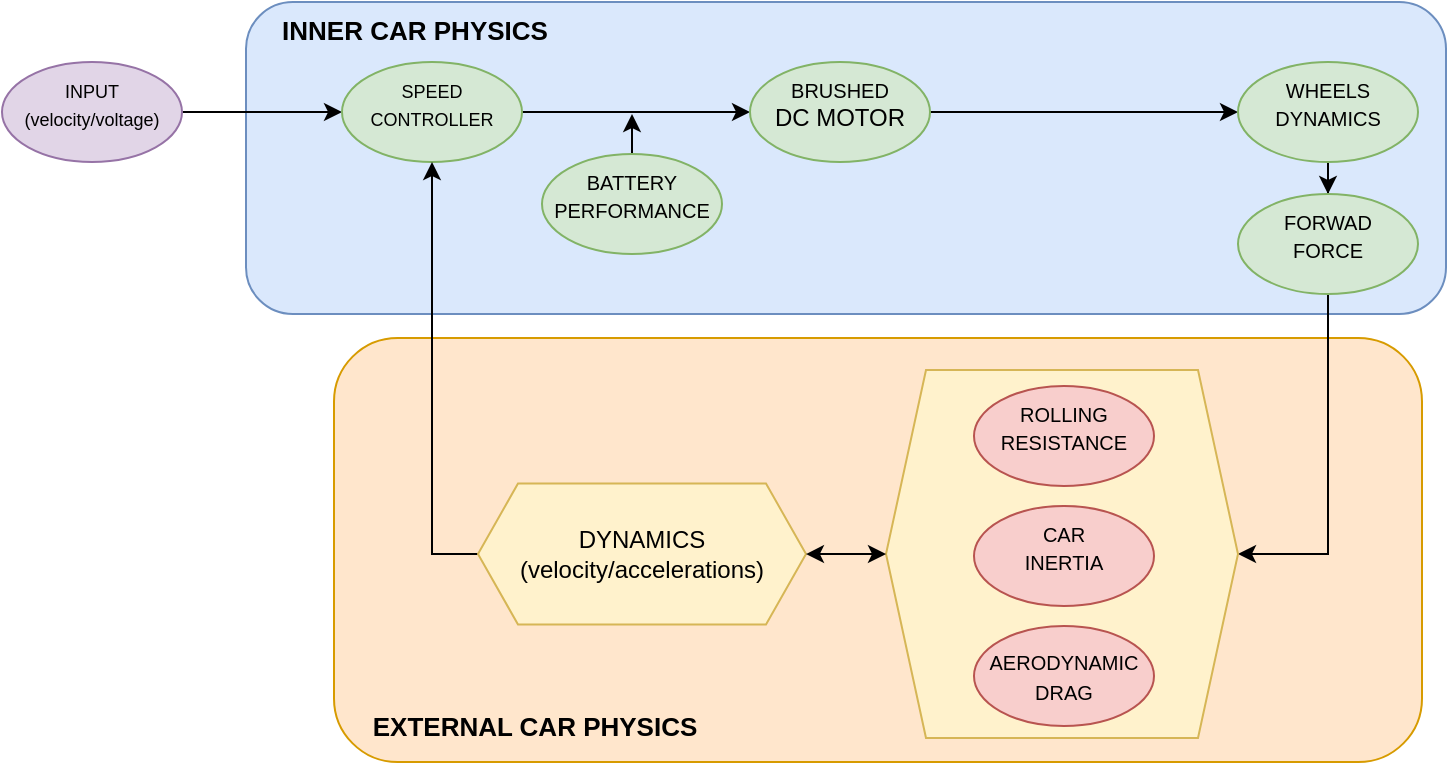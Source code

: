 <mxfile version="14.6.0" type="device"><diagram id="XnEJt4nSWvzmzBYOTluy" name="Page-1"><mxGraphModel dx="981" dy="532" grid="0" gridSize="4" guides="1" tooltips="1" connect="1" arrows="1" fold="1" page="1" pageScale="1" pageWidth="827" pageHeight="1169" math="0" shadow="0"><root><mxCell id="0"/><mxCell id="1" parent="0"/><mxCell id="Yaz3K5jctoMA3SN4-puK-25" value="" style="rounded=1;whiteSpace=wrap;html=1;fillColor=#ffe6cc;strokeColor=#d79b00;" vertex="1" parent="1"><mxGeometry x="196" y="288" width="544" height="212" as="geometry"/></mxCell><mxCell id="Yaz3K5jctoMA3SN4-puK-1" value="" style="rounded=1;whiteSpace=wrap;html=1;noLabel=0;movableLabel=0;labelPadding=0;fillColor=#dae8fc;strokeColor=#6c8ebf;" vertex="1" parent="1"><mxGeometry x="152" y="120" width="600" height="156" as="geometry"/></mxCell><mxCell id="Yaz3K5jctoMA3SN4-puK-4" value="" style="edgeStyle=orthogonalEdgeStyle;rounded=0;orthogonalLoop=1;jettySize=auto;html=1;" edge="1" parent="1" source="Yaz3K5jctoMA3SN4-puK-2" target="Yaz3K5jctoMA3SN4-puK-3"><mxGeometry relative="1" as="geometry"/></mxCell><mxCell id="Yaz3K5jctoMA3SN4-puK-2" value="&lt;font style=&quot;font-size: 9px&quot;&gt;INPUT&lt;br&gt;(velocity/voltage)&lt;/font&gt;" style="ellipse;whiteSpace=wrap;html=1;verticalAlign=top;fillColor=#e1d5e7;strokeColor=#9673a6;" vertex="1" parent="1"><mxGeometry x="30" y="150" width="90" height="50" as="geometry"/></mxCell><mxCell id="Yaz3K5jctoMA3SN4-puK-6" value="" style="edgeStyle=orthogonalEdgeStyle;rounded=0;orthogonalLoop=1;jettySize=auto;html=1;" edge="1" parent="1" source="Yaz3K5jctoMA3SN4-puK-3" target="Yaz3K5jctoMA3SN4-puK-5"><mxGeometry relative="1" as="geometry"/></mxCell><mxCell id="Yaz3K5jctoMA3SN4-puK-3" value="&lt;font style=&quot;font-size: 9px&quot;&gt;SPEED&lt;br&gt;CONTROLLER&lt;/font&gt;" style="ellipse;whiteSpace=wrap;html=1;verticalAlign=top;fillColor=#d5e8d4;strokeColor=#82b366;" vertex="1" parent="1"><mxGeometry x="200" y="150" width="90" height="50" as="geometry"/></mxCell><mxCell id="Yaz3K5jctoMA3SN4-puK-8" value="" style="edgeStyle=orthogonalEdgeStyle;rounded=0;orthogonalLoop=1;jettySize=auto;html=1;" edge="1" parent="1" source="Yaz3K5jctoMA3SN4-puK-5" target="Yaz3K5jctoMA3SN4-puK-7"><mxGeometry relative="1" as="geometry"/></mxCell><mxCell id="Yaz3K5jctoMA3SN4-puK-5" value="&lt;font size=&quot;1&quot;&gt;BRUSHED&lt;br&gt;&lt;/font&gt;DC MOTOR" style="ellipse;whiteSpace=wrap;html=1;verticalAlign=top;fillColor=#d5e8d4;strokeColor=#82b366;" vertex="1" parent="1"><mxGeometry x="404" y="150" width="90" height="50" as="geometry"/></mxCell><mxCell id="Yaz3K5jctoMA3SN4-puK-10" value="" style="edgeStyle=orthogonalEdgeStyle;rounded=0;orthogonalLoop=1;jettySize=auto;html=1;" edge="1" parent="1" source="Yaz3K5jctoMA3SN4-puK-7" target="Yaz3K5jctoMA3SN4-puK-9"><mxGeometry relative="1" as="geometry"/></mxCell><mxCell id="Yaz3K5jctoMA3SN4-puK-7" value="&lt;font size=&quot;1&quot;&gt;WHEELS&lt;br&gt;DYNAMICS&lt;br&gt;&lt;/font&gt;" style="ellipse;whiteSpace=wrap;html=1;verticalAlign=top;fillColor=#d5e8d4;strokeColor=#82b366;" vertex="1" parent="1"><mxGeometry x="648" y="150" width="90" height="50" as="geometry"/></mxCell><mxCell id="Yaz3K5jctoMA3SN4-puK-23" style="edgeStyle=orthogonalEdgeStyle;rounded=0;orthogonalLoop=1;jettySize=auto;html=1;entryX=1;entryY=0.5;entryDx=0;entryDy=0;startArrow=none;startFill=0;" edge="1" parent="1" source="Yaz3K5jctoMA3SN4-puK-9" target="Yaz3K5jctoMA3SN4-puK-18"><mxGeometry relative="1" as="geometry"><Array as="points"><mxPoint x="693" y="396"/></Array></mxGeometry></mxCell><mxCell id="Yaz3K5jctoMA3SN4-puK-9" value="&lt;font size=&quot;1&quot;&gt;FORWAD&lt;br&gt;FORCE&lt;br&gt;&lt;/font&gt;" style="ellipse;whiteSpace=wrap;html=1;verticalAlign=top;fillColor=#d5e8d4;strokeColor=#82b366;" vertex="1" parent="1"><mxGeometry x="648" y="216" width="90" height="50" as="geometry"/></mxCell><mxCell id="Yaz3K5jctoMA3SN4-puK-12" style="edgeStyle=orthogonalEdgeStyle;rounded=0;orthogonalLoop=1;jettySize=auto;html=1;" edge="1" parent="1" source="Yaz3K5jctoMA3SN4-puK-11"><mxGeometry relative="1" as="geometry"><mxPoint x="345" y="176" as="targetPoint"/><Array as="points"><mxPoint x="345" y="180"/></Array></mxGeometry></mxCell><mxCell id="Yaz3K5jctoMA3SN4-puK-11" value="&lt;font size=&quot;1&quot;&gt;BATTERY&lt;br&gt;PERFORMANCE&lt;br&gt;&lt;/font&gt;" style="ellipse;whiteSpace=wrap;html=1;verticalAlign=top;fillColor=#d5e8d4;strokeColor=#82b366;" vertex="1" parent="1"><mxGeometry x="300" y="196" width="90" height="50" as="geometry"/></mxCell><mxCell id="Yaz3K5jctoMA3SN4-puK-13" value="&lt;b&gt;&lt;font style=&quot;font-size: 13px&quot;&gt;INNER CAR PHYSICS&lt;/font&gt;&lt;/b&gt;" style="text;html=1;align=center;verticalAlign=middle;resizable=0;points=[];autosize=1;strokeColor=none;" vertex="1" parent="1"><mxGeometry x="162" y="124" width="148" height="20" as="geometry"/></mxCell><mxCell id="Yaz3K5jctoMA3SN4-puK-19" value="" style="group;" vertex="1" connectable="0" parent="1"><mxGeometry x="472" y="304" width="176" height="184" as="geometry"/></mxCell><mxCell id="Yaz3K5jctoMA3SN4-puK-18" value="" style="shape=hexagon;perimeter=hexagonPerimeter2;whiteSpace=wrap;html=1;fixedSize=1;fillColor=#fff2cc;strokeColor=#d6b656;" vertex="1" parent="Yaz3K5jctoMA3SN4-puK-19"><mxGeometry width="176" height="184" as="geometry"/></mxCell><mxCell id="Yaz3K5jctoMA3SN4-puK-15" value="&lt;font size=&quot;1&quot;&gt;ROLLING&lt;br&gt;RESISTANCE&lt;br&gt;&lt;/font&gt;" style="ellipse;whiteSpace=wrap;html=1;verticalAlign=top;fillColor=#f8cecc;strokeColor=#b85450;" vertex="1" parent="Yaz3K5jctoMA3SN4-puK-19"><mxGeometry x="44" y="8" width="90" height="50" as="geometry"/></mxCell><mxCell id="Yaz3K5jctoMA3SN4-puK-16" value="&lt;font size=&quot;1&quot;&gt;CAR&lt;br&gt;INERTIA&lt;br&gt;&lt;/font&gt;" style="ellipse;whiteSpace=wrap;html=1;verticalAlign=top;fillColor=#f8cecc;strokeColor=#b85450;" vertex="1" parent="Yaz3K5jctoMA3SN4-puK-19"><mxGeometry x="44" y="68" width="90" height="50" as="geometry"/></mxCell><mxCell id="Yaz3K5jctoMA3SN4-puK-17" value="&lt;font size=&quot;1&quot;&gt;AERODYNAMIC&lt;br&gt;DRAG&lt;br&gt;&lt;/font&gt;" style="ellipse;whiteSpace=wrap;html=1;verticalAlign=middle;fillColor=#f8cecc;strokeColor=#b85450;" vertex="1" parent="Yaz3K5jctoMA3SN4-puK-19"><mxGeometry x="44" y="128" width="90" height="50" as="geometry"/></mxCell><mxCell id="Yaz3K5jctoMA3SN4-puK-24" style="edgeStyle=orthogonalEdgeStyle;rounded=0;orthogonalLoop=1;jettySize=auto;html=1;entryX=0.5;entryY=1;entryDx=0;entryDy=0;startArrow=none;startFill=0;" edge="1" parent="1" source="Yaz3K5jctoMA3SN4-puK-20" target="Yaz3K5jctoMA3SN4-puK-3"><mxGeometry relative="1" as="geometry"><Array as="points"><mxPoint x="245" y="396"/></Array></mxGeometry></mxCell><mxCell id="Yaz3K5jctoMA3SN4-puK-20" value="DYNAMICS&lt;br&gt;(velocity/accelerations)" style="shape=hexagon;perimeter=hexagonPerimeter2;whiteSpace=wrap;html=1;fixedSize=1;fillColor=#fff2cc;strokeColor=#d6b656;" vertex="1" parent="1"><mxGeometry x="268" y="360.75" width="164" height="70.5" as="geometry"/></mxCell><mxCell id="Yaz3K5jctoMA3SN4-puK-22" value="" style="edgeStyle=orthogonalEdgeStyle;rounded=0;orthogonalLoop=1;jettySize=auto;html=1;startArrow=classic;startFill=1;" edge="1" parent="1" source="Yaz3K5jctoMA3SN4-puK-18" target="Yaz3K5jctoMA3SN4-puK-20"><mxGeometry relative="1" as="geometry"/></mxCell><mxCell id="Yaz3K5jctoMA3SN4-puK-26" value="&lt;b&gt;&lt;font style=&quot;font-size: 13px&quot;&gt;EXTERNAL CAR PHYSICS&lt;/font&gt;&lt;/b&gt;" style="text;html=1;align=center;verticalAlign=middle;resizable=0;points=[];autosize=1;strokeColor=none;" vertex="1" parent="1"><mxGeometry x="208" y="472" width="176" height="20" as="geometry"/></mxCell></root></mxGraphModel></diagram></mxfile>